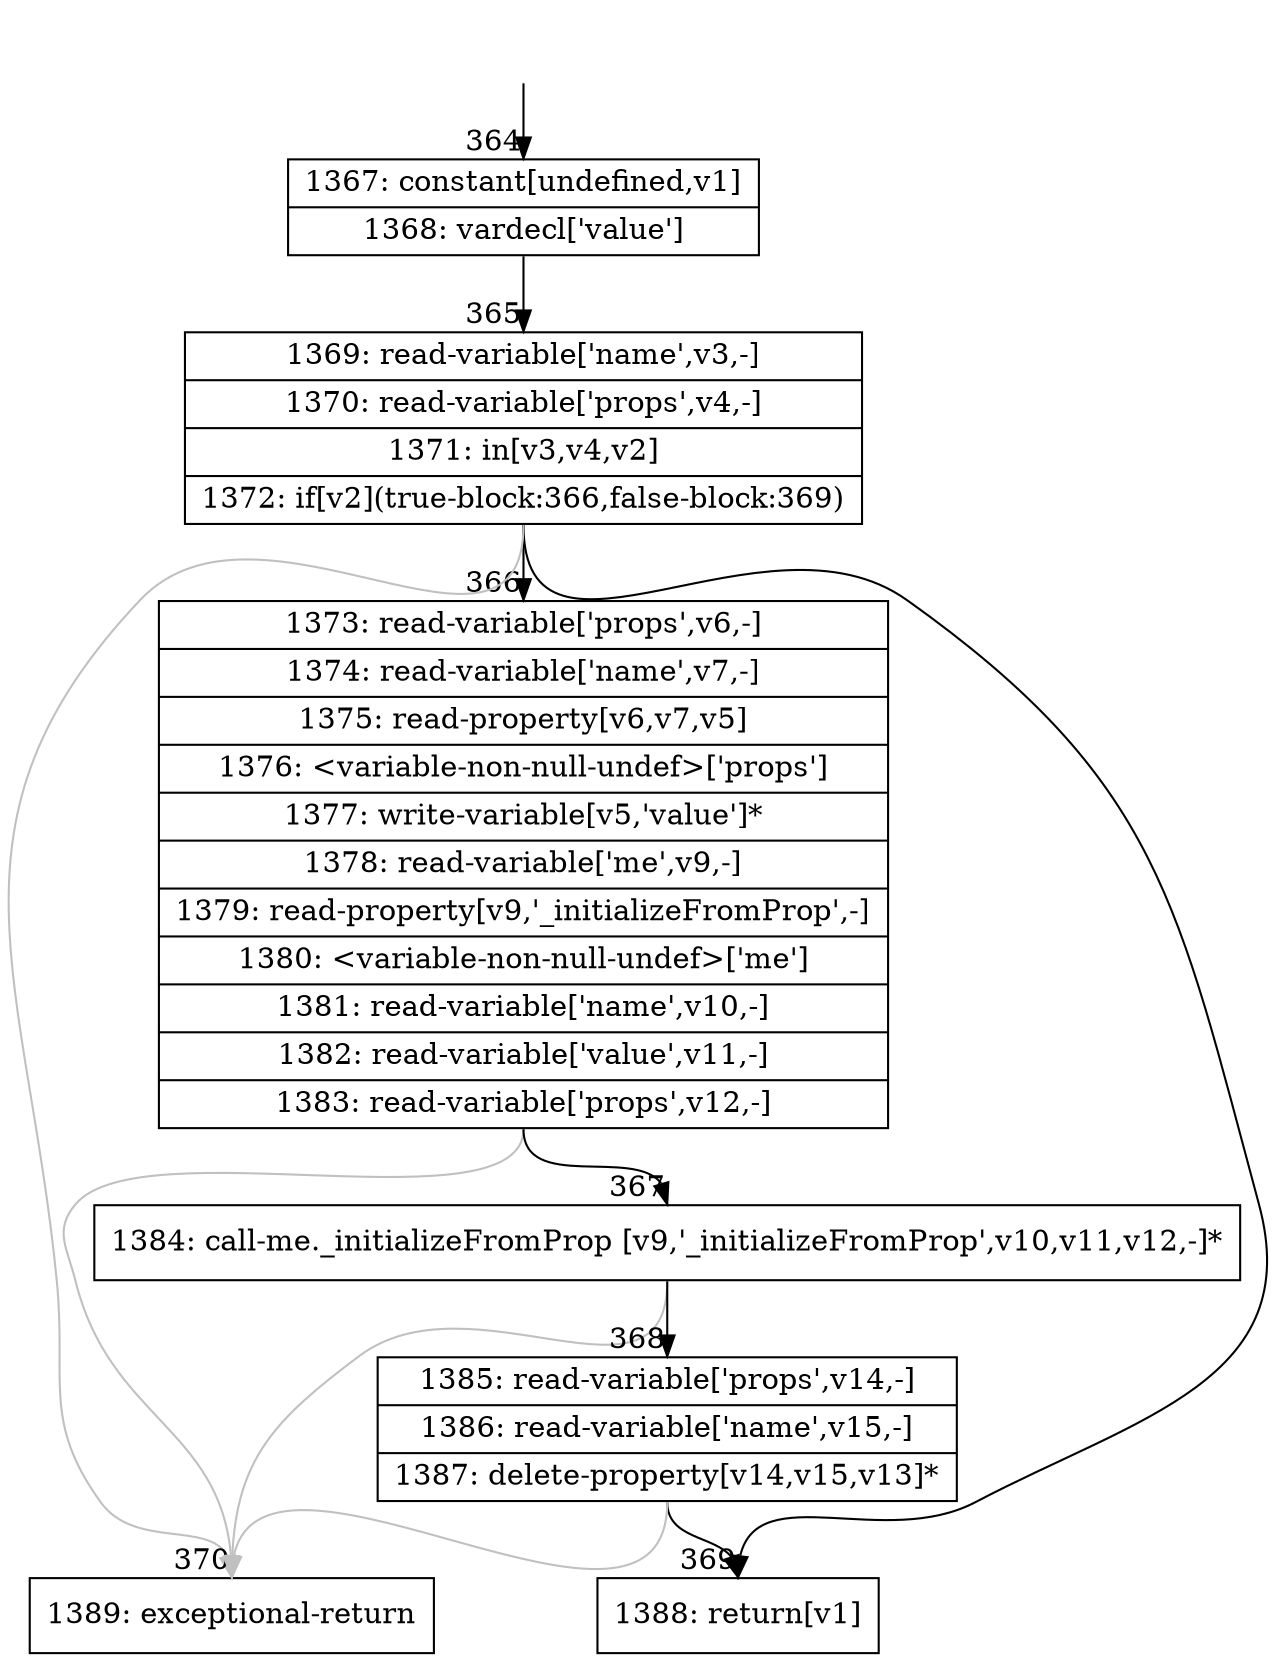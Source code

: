 digraph {
rankdir="TD"
BB_entry40[shape=none,label=""];
BB_entry40 -> BB364 [tailport=s, headport=n, headlabel="    364"]
BB364 [shape=record label="{1367: constant[undefined,v1]|1368: vardecl['value']}" ] 
BB364 -> BB365 [tailport=s, headport=n, headlabel="      365"]
BB365 [shape=record label="{1369: read-variable['name',v3,-]|1370: read-variable['props',v4,-]|1371: in[v3,v4,v2]|1372: if[v2](true-block:366,false-block:369)}" ] 
BB365 -> BB366 [tailport=s, headport=n, headlabel="      366"]
BB365 -> BB369 [tailport=s, headport=n, headlabel="      369"]
BB365 -> BB370 [tailport=s, headport=n, color=gray, headlabel="      370"]
BB366 [shape=record label="{1373: read-variable['props',v6,-]|1374: read-variable['name',v7,-]|1375: read-property[v6,v7,v5]|1376: \<variable-non-null-undef\>['props']|1377: write-variable[v5,'value']*|1378: read-variable['me',v9,-]|1379: read-property[v9,'_initializeFromProp',-]|1380: \<variable-non-null-undef\>['me']|1381: read-variable['name',v10,-]|1382: read-variable['value',v11,-]|1383: read-variable['props',v12,-]}" ] 
BB366 -> BB367 [tailport=s, headport=n, headlabel="      367"]
BB366 -> BB370 [tailport=s, headport=n, color=gray]
BB367 [shape=record label="{1384: call-me._initializeFromProp [v9,'_initializeFromProp',v10,v11,v12,-]*}" ] 
BB367 -> BB368 [tailport=s, headport=n, headlabel="      368"]
BB367 -> BB370 [tailport=s, headport=n, color=gray]
BB368 [shape=record label="{1385: read-variable['props',v14,-]|1386: read-variable['name',v15,-]|1387: delete-property[v14,v15,v13]*}" ] 
BB368 -> BB369 [tailport=s, headport=n]
BB368 -> BB370 [tailport=s, headport=n, color=gray]
BB369 [shape=record label="{1388: return[v1]}" ] 
BB370 [shape=record label="{1389: exceptional-return}" ] 
//#$~ 396
}
